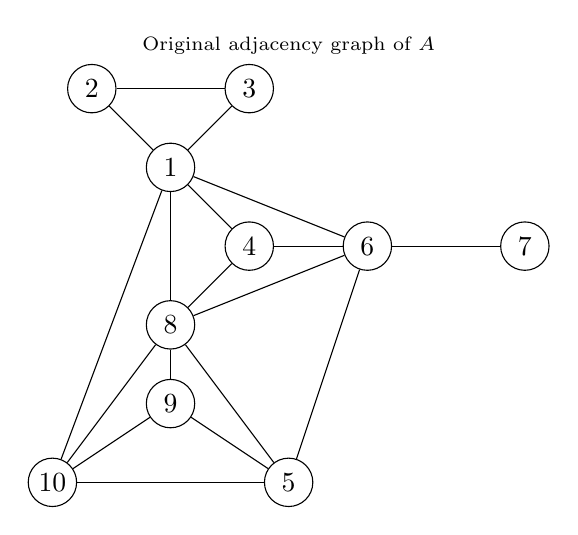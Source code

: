 \begin{tikzpicture}
    \foreach\n/\x/\y in {10/0/0,5/3/0,9/1.5/1,8/1.5/2,6/4/3,7/6/3,4/2.5/3,1/1.5/4,2/0.5/5,3/2.5/5}
    {   \node[draw
        ,   circle
        ,   text width = {width(10)}
        ,   align = center
        ,   inner sep = 2pt
        ] (N\n) at (\x,\y) {\n};
    }
    \foreach\n/\m in {1/2,1/3,1/4,1/6,1/8,1/10,2/3,4/6,4/8,5/6,5/8,5/9,5/10,6/7,6/8,8/9,8/10,9/10}
    {   \draw (N\n) to (N\m);
    }

    \node[anchor = south] at (current bounding box.north)
    {\scriptsize Original adjacency graph of $A$};
\end{tikzpicture}
